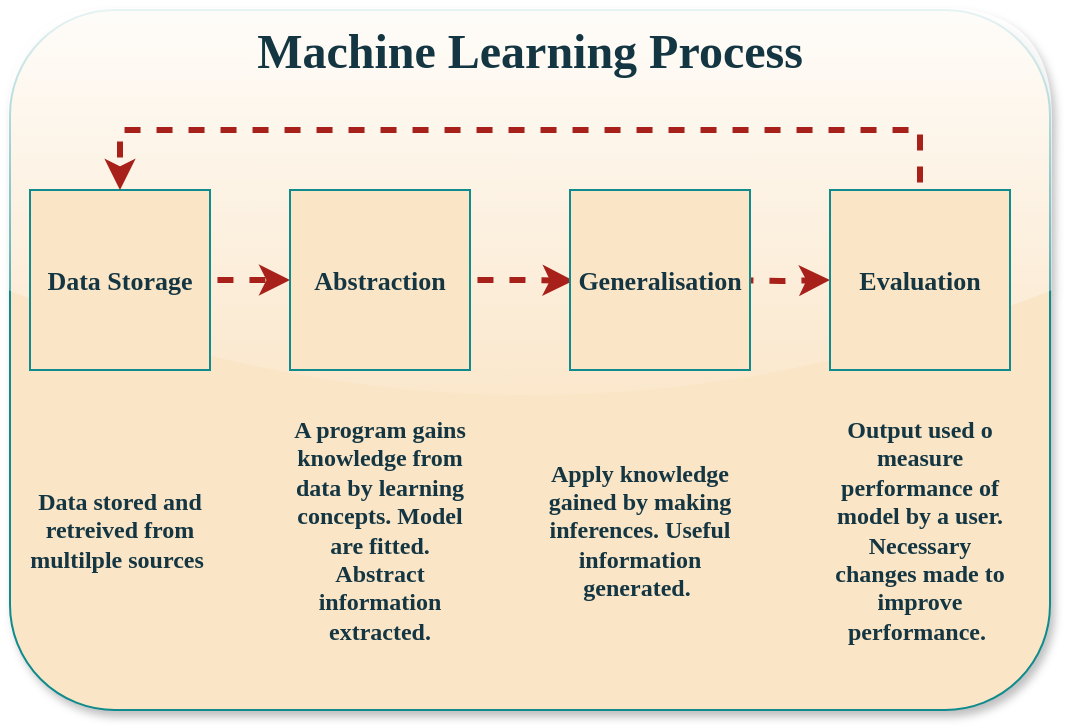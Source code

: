 <mxfile version="24.4.7" type="github">
  <diagram id="prtHgNgQTEPvFCAcTncT" name="Page-1">
    <mxGraphModel dx="521" dy="335" grid="1" gridSize="10" guides="1" tooltips="1" connect="1" arrows="1" fold="1" page="1" pageScale="1" pageWidth="827" pageHeight="1169" math="0" shadow="0">
      <root>
        <mxCell id="0" />
        <mxCell id="1" parent="0" />
        <mxCell id="fXX9wSg6Y7w_bflggcrf-18" value="" style="rounded=1;textOpacity=10;labelBackgroundColor=none;fillColor=#FAE5C7;strokeColor=#0F8B8D;fontSize=13;textShadow=0;labelBorderColor=none;whiteSpace=wrap;html=1;spacing=0;fontFamily=Comic Sans MS;glass=1;shadow=1;fillStyle=auto;fontColor=#143642;" vertex="1" parent="1">
          <mxGeometry x="20" y="150" width="520" height="350" as="geometry" />
        </mxCell>
        <mxCell id="fXX9wSg6Y7w_bflggcrf-5" value="" style="edgeStyle=orthogonalEdgeStyle;rounded=0;orthogonalLoop=1;jettySize=auto;html=1;fillColor=#FAE5C7;strokeColor=#A8201A;flowAnimation=1;strokeWidth=3;labelBackgroundColor=none;fontColor=default;" edge="1" parent="1" source="fXX9wSg6Y7w_bflggcrf-1" target="fXX9wSg6Y7w_bflggcrf-2">
          <mxGeometry relative="1" as="geometry" />
        </mxCell>
        <mxCell id="fXX9wSg6Y7w_bflggcrf-1" value="" style="whiteSpace=wrap;html=1;aspect=fixed;labelBackgroundColor=none;fillColor=#FAE5C7;strokeColor=#0F8B8D;fontColor=#143642;" vertex="1" parent="1">
          <mxGeometry x="30" y="240" width="90" height="90" as="geometry" />
        </mxCell>
        <mxCell id="fXX9wSg6Y7w_bflggcrf-6" value="" style="edgeStyle=orthogonalEdgeStyle;rounded=0;orthogonalLoop=1;jettySize=auto;html=1;fillColor=#FAE5C7;strokeColor=#A8201A;strokeWidth=3;flowAnimation=1;labelBackgroundColor=none;fontColor=default;exitX=1;exitY=0.5;exitDx=0;exitDy=0;entryX=0.02;entryY=0.504;entryDx=0;entryDy=0;entryPerimeter=0;" edge="1" parent="1" source="fXX9wSg6Y7w_bflggcrf-9" target="fXX9wSg6Y7w_bflggcrf-11">
          <mxGeometry relative="1" as="geometry">
            <mxPoint x="290" y="285" as="targetPoint" />
          </mxGeometry>
        </mxCell>
        <mxCell id="fXX9wSg6Y7w_bflggcrf-2" value="" style="whiteSpace=wrap;html=1;aspect=fixed;labelBackgroundColor=none;fillColor=#FAE5C7;strokeColor=#0F8B8D;fontColor=#143642;" vertex="1" parent="1">
          <mxGeometry x="160" y="240" width="90" height="90" as="geometry" />
        </mxCell>
        <mxCell id="fXX9wSg6Y7w_bflggcrf-7" value="" style="edgeStyle=orthogonalEdgeStyle;rounded=0;orthogonalLoop=1;jettySize=auto;html=1;fillColor=#FAE5C7;strokeColor=#A8201A;strokeWidth=3;flowAnimation=1;labelBackgroundColor=none;fontColor=default;" edge="1" parent="1" target="fXX9wSg6Y7w_bflggcrf-4">
          <mxGeometry relative="1" as="geometry">
            <mxPoint x="380" y="285" as="sourcePoint" />
          </mxGeometry>
        </mxCell>
        <mxCell id="fXX9wSg6Y7w_bflggcrf-4" value="" style="whiteSpace=wrap;html=1;aspect=fixed;labelBackgroundColor=none;fillColor=#FAE5C7;strokeColor=#0F8B8D;fontColor=#143642;" vertex="1" parent="1">
          <mxGeometry x="430" y="240" width="90" height="90" as="geometry" />
        </mxCell>
        <mxCell id="fXX9wSg6Y7w_bflggcrf-8" value="Data Storage" style="text;html=1;align=center;verticalAlign=middle;whiteSpace=wrap;rounded=0;fillColor=#FAE5C7;fontStyle=1;fontColor=#143642;strokeColor=#0F8B8D;fontSize=13;labelBorderColor=none;labelBackgroundColor=none;textShadow=0;fontFamily=Comic Sans MS;" vertex="1" parent="1">
          <mxGeometry x="30" y="240" width="90" height="90" as="geometry" />
        </mxCell>
        <mxCell id="fXX9wSg6Y7w_bflggcrf-9" value="Abstraction" style="text;html=1;align=center;verticalAlign=middle;whiteSpace=wrap;rounded=0;fontStyle=1;fillColor=#FAE5C7;fontColor=#143642;strokeColor=#0F8B8D;fontSize=13;labelBorderColor=none;labelBackgroundColor=none;textShadow=0;fontFamily=Comic Sans MS;" vertex="1" parent="1">
          <mxGeometry x="160" y="240" width="90" height="90" as="geometry" />
        </mxCell>
        <mxCell id="fXX9wSg6Y7w_bflggcrf-16" style="edgeStyle=orthogonalEdgeStyle;rounded=0;orthogonalLoop=1;jettySize=auto;html=1;exitX=0.5;exitY=0;exitDx=0;exitDy=0;entryX=0.5;entryY=0;entryDx=0;entryDy=0;fillColor=#FAE5C7;strokeColor=#A8201A;strokeWidth=3;flowAnimation=1;labelBackgroundColor=none;fontColor=default;" edge="1" parent="1" source="fXX9wSg6Y7w_bflggcrf-10" target="fXX9wSg6Y7w_bflggcrf-8">
          <mxGeometry relative="1" as="geometry">
            <Array as="points">
              <mxPoint x="475" y="210" />
              <mxPoint x="75" y="210" />
            </Array>
          </mxGeometry>
        </mxCell>
        <mxCell id="fXX9wSg6Y7w_bflggcrf-10" value="Evaluation" style="text;html=1;align=center;verticalAlign=middle;whiteSpace=wrap;rounded=0;fontStyle=1;fillColor=#FAE5C7;fontColor=#143642;strokeColor=#0F8B8D;fontSize=13;labelBorderColor=none;labelBackgroundColor=none;textShadow=0;fontFamily=Comic Sans MS;" vertex="1" parent="1">
          <mxGeometry x="430" y="240" width="90" height="90" as="geometry" />
        </mxCell>
        <mxCell id="fXX9wSg6Y7w_bflggcrf-11" value="Generalisation" style="text;html=1;align=center;verticalAlign=middle;whiteSpace=wrap;rounded=0;fontStyle=1;fillColor=#FAE5C7;fontColor=#143642;strokeColor=#0F8B8D;fontSize=13;labelBorderColor=none;labelBackgroundColor=none;textShadow=0;fontFamily=Comic Sans MS;" vertex="1" parent="1">
          <mxGeometry x="300" y="240" width="90" height="90" as="geometry" />
        </mxCell>
        <mxCell id="fXX9wSg6Y7w_bflggcrf-12" value="Data stored and retreived from multilple sources&amp;nbsp;" style="text;align=center;verticalAlign=middle;rounded=0;shadow=1;perimeterSpacing=1;opacity=60;fontStyle=1;textShadow=0;labelBackgroundColor=none;whiteSpace=wrap;html=1;spacing=0;fontFamily=Comic Sans MS;fontColor=#143642;" vertex="1" parent="1">
          <mxGeometry x="30" y="350" width="90" height="120" as="geometry" />
        </mxCell>
        <mxCell id="fXX9wSg6Y7w_bflggcrf-13" value="A program gains knowledge from data by learning concepts. Model are fitted. Abstract information extracted." style="text;align=center;verticalAlign=middle;rounded=0;shadow=1;perimeterSpacing=1;opacity=60;fontStyle=1;textShadow=0;labelBackgroundColor=none;whiteSpace=wrap;html=1;spacing=0;fontFamily=Comic Sans MS;fontColor=#143642;" vertex="1" parent="1">
          <mxGeometry x="160" y="350" width="90" height="120" as="geometry" />
        </mxCell>
        <mxCell id="fXX9wSg6Y7w_bflggcrf-14" value="Output used o measure performance of model by a user. Necessary changes made to improve performance.&amp;nbsp;" style="text;align=center;verticalAlign=middle;rounded=0;shadow=1;perimeterSpacing=1;opacity=60;fontStyle=1;textShadow=0;labelBackgroundColor=none;whiteSpace=wrap;html=1;spacing=0;fontFamily=Comic Sans MS;fontColor=#143642;" vertex="1" parent="1">
          <mxGeometry x="430" y="350" width="90" height="120" as="geometry" />
        </mxCell>
        <mxCell id="fXX9wSg6Y7w_bflggcrf-15" value="Apply knowledge gained by making inferences. Useful information generated.&amp;nbsp;" style="text;align=center;verticalAlign=middle;rounded=0;shadow=1;perimeterSpacing=1;opacity=60;fontStyle=1;textShadow=0;labelBackgroundColor=none;whiteSpace=wrap;html=1;spacing=0;fontFamily=Comic Sans MS;fontColor=#143642;" vertex="1" parent="1">
          <mxGeometry x="290" y="350" width="90" height="120" as="geometry" />
        </mxCell>
        <mxCell id="fXX9wSg6Y7w_bflggcrf-22" value="&lt;h1 style=&quot;margin-top: 0px;&quot;&gt;Machine Learning Process&lt;/h1&gt;" style="text;html=1;whiteSpace=wrap;overflow=hidden;rounded=0;align=center;labelBackgroundColor=none;fontColor=#143642;fontFamily=Comic Sans MS;" vertex="1" parent="1">
          <mxGeometry x="85" y="150" width="390" height="40" as="geometry" />
        </mxCell>
      </root>
    </mxGraphModel>
  </diagram>
</mxfile>

